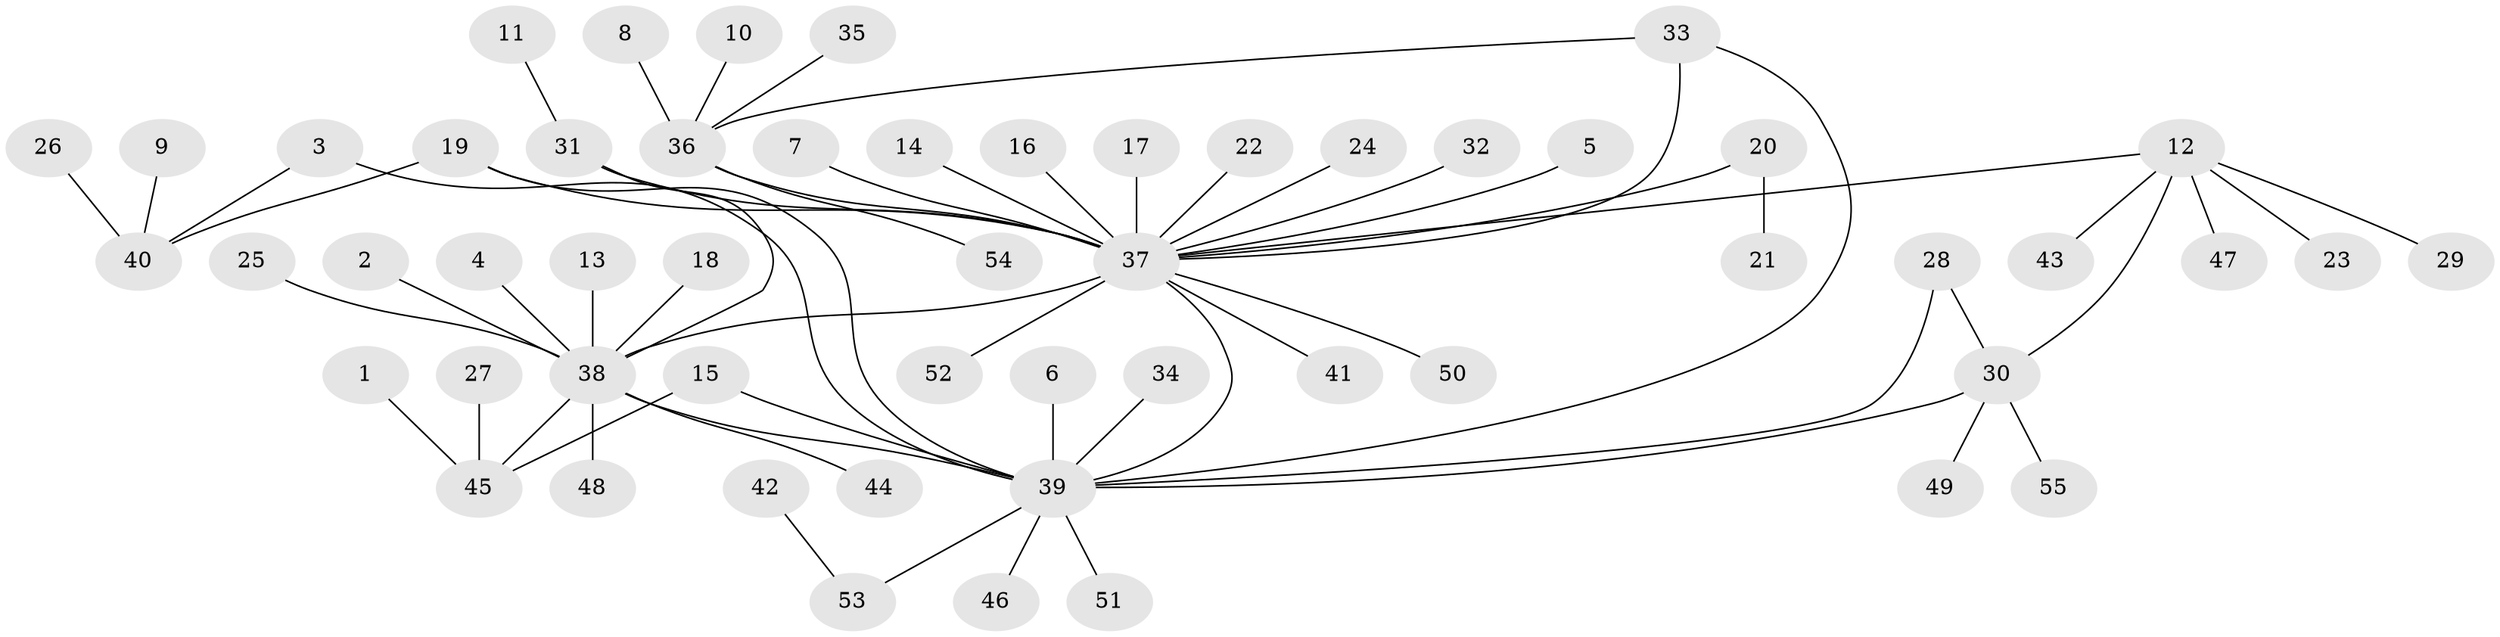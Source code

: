 // original degree distribution, {7: 0.01818181818181818, 3: 0.05454545454545454, 18: 0.00909090909090909, 5: 0.01818181818181818, 6: 0.01818181818181818, 9: 0.01818181818181818, 1: 0.6, 2: 0.20909090909090908, 10: 0.00909090909090909, 4: 0.02727272727272727, 8: 0.00909090909090909, 14: 0.00909090909090909}
// Generated by graph-tools (version 1.1) at 2025/26/03/09/25 03:26:04]
// undirected, 55 vertices, 63 edges
graph export_dot {
graph [start="1"]
  node [color=gray90,style=filled];
  1;
  2;
  3;
  4;
  5;
  6;
  7;
  8;
  9;
  10;
  11;
  12;
  13;
  14;
  15;
  16;
  17;
  18;
  19;
  20;
  21;
  22;
  23;
  24;
  25;
  26;
  27;
  28;
  29;
  30;
  31;
  32;
  33;
  34;
  35;
  36;
  37;
  38;
  39;
  40;
  41;
  42;
  43;
  44;
  45;
  46;
  47;
  48;
  49;
  50;
  51;
  52;
  53;
  54;
  55;
  1 -- 45 [weight=1.0];
  2 -- 38 [weight=1.0];
  3 -- 39 [weight=1.0];
  3 -- 40 [weight=1.0];
  4 -- 38 [weight=1.0];
  5 -- 37 [weight=1.0];
  6 -- 39 [weight=1.0];
  7 -- 37 [weight=1.0];
  8 -- 36 [weight=1.0];
  9 -- 40 [weight=1.0];
  10 -- 36 [weight=1.0];
  11 -- 31 [weight=1.0];
  12 -- 23 [weight=1.0];
  12 -- 29 [weight=1.0];
  12 -- 30 [weight=1.0];
  12 -- 37 [weight=1.0];
  12 -- 43 [weight=1.0];
  12 -- 47 [weight=1.0];
  13 -- 38 [weight=1.0];
  14 -- 37 [weight=1.0];
  15 -- 39 [weight=1.0];
  15 -- 45 [weight=1.0];
  16 -- 37 [weight=1.0];
  17 -- 37 [weight=1.0];
  18 -- 38 [weight=1.0];
  19 -- 37 [weight=2.0];
  19 -- 39 [weight=2.0];
  19 -- 40 [weight=1.0];
  20 -- 21 [weight=1.0];
  20 -- 37 [weight=1.0];
  22 -- 37 [weight=1.0];
  24 -- 37 [weight=1.0];
  25 -- 38 [weight=1.0];
  26 -- 40 [weight=1.0];
  27 -- 45 [weight=1.0];
  28 -- 30 [weight=1.0];
  28 -- 39 [weight=1.0];
  30 -- 39 [weight=1.0];
  30 -- 49 [weight=1.0];
  30 -- 55 [weight=1.0];
  31 -- 37 [weight=1.0];
  31 -- 38 [weight=1.0];
  32 -- 37 [weight=1.0];
  33 -- 36 [weight=1.0];
  33 -- 37 [weight=1.0];
  33 -- 39 [weight=1.0];
  34 -- 39 [weight=1.0];
  35 -- 36 [weight=1.0];
  36 -- 37 [weight=1.0];
  36 -- 54 [weight=1.0];
  37 -- 38 [weight=3.0];
  37 -- 39 [weight=2.0];
  37 -- 41 [weight=1.0];
  37 -- 50 [weight=1.0];
  37 -- 52 [weight=1.0];
  38 -- 39 [weight=1.0];
  38 -- 44 [weight=1.0];
  38 -- 45 [weight=1.0];
  38 -- 48 [weight=1.0];
  39 -- 46 [weight=1.0];
  39 -- 51 [weight=1.0];
  39 -- 53 [weight=1.0];
  42 -- 53 [weight=1.0];
}
